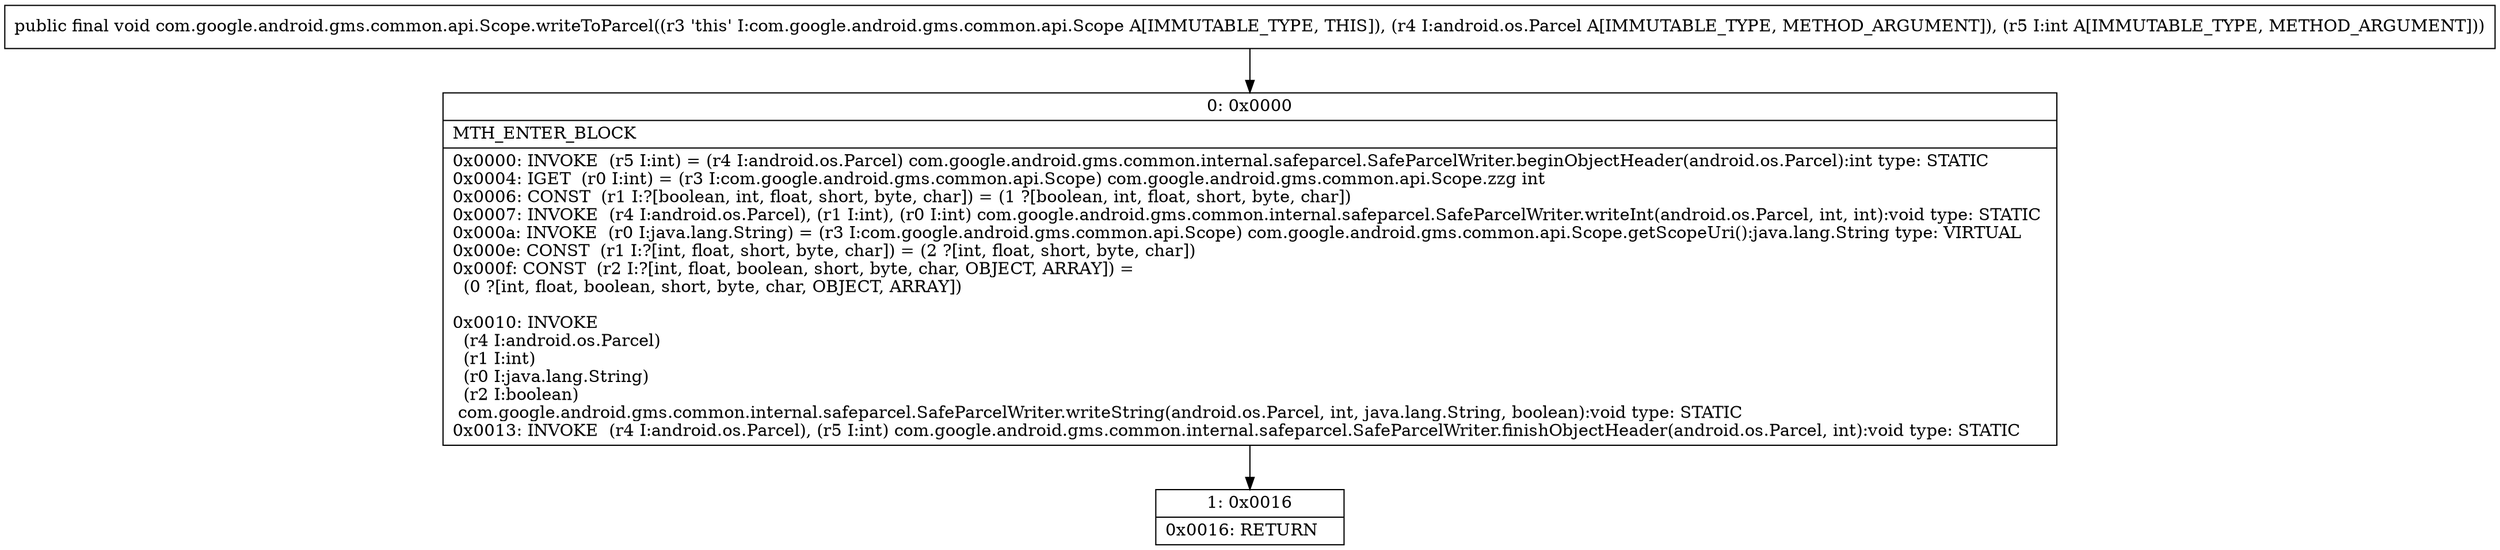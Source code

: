 digraph "CFG forcom.google.android.gms.common.api.Scope.writeToParcel(Landroid\/os\/Parcel;I)V" {
Node_0 [shape=record,label="{0\:\ 0x0000|MTH_ENTER_BLOCK\l|0x0000: INVOKE  (r5 I:int) = (r4 I:android.os.Parcel) com.google.android.gms.common.internal.safeparcel.SafeParcelWriter.beginObjectHeader(android.os.Parcel):int type: STATIC \l0x0004: IGET  (r0 I:int) = (r3 I:com.google.android.gms.common.api.Scope) com.google.android.gms.common.api.Scope.zzg int \l0x0006: CONST  (r1 I:?[boolean, int, float, short, byte, char]) = (1 ?[boolean, int, float, short, byte, char]) \l0x0007: INVOKE  (r4 I:android.os.Parcel), (r1 I:int), (r0 I:int) com.google.android.gms.common.internal.safeparcel.SafeParcelWriter.writeInt(android.os.Parcel, int, int):void type: STATIC \l0x000a: INVOKE  (r0 I:java.lang.String) = (r3 I:com.google.android.gms.common.api.Scope) com.google.android.gms.common.api.Scope.getScopeUri():java.lang.String type: VIRTUAL \l0x000e: CONST  (r1 I:?[int, float, short, byte, char]) = (2 ?[int, float, short, byte, char]) \l0x000f: CONST  (r2 I:?[int, float, boolean, short, byte, char, OBJECT, ARRAY]) = \l  (0 ?[int, float, boolean, short, byte, char, OBJECT, ARRAY])\l \l0x0010: INVOKE  \l  (r4 I:android.os.Parcel)\l  (r1 I:int)\l  (r0 I:java.lang.String)\l  (r2 I:boolean)\l com.google.android.gms.common.internal.safeparcel.SafeParcelWriter.writeString(android.os.Parcel, int, java.lang.String, boolean):void type: STATIC \l0x0013: INVOKE  (r4 I:android.os.Parcel), (r5 I:int) com.google.android.gms.common.internal.safeparcel.SafeParcelWriter.finishObjectHeader(android.os.Parcel, int):void type: STATIC \l}"];
Node_1 [shape=record,label="{1\:\ 0x0016|0x0016: RETURN   \l}"];
MethodNode[shape=record,label="{public final void com.google.android.gms.common.api.Scope.writeToParcel((r3 'this' I:com.google.android.gms.common.api.Scope A[IMMUTABLE_TYPE, THIS]), (r4 I:android.os.Parcel A[IMMUTABLE_TYPE, METHOD_ARGUMENT]), (r5 I:int A[IMMUTABLE_TYPE, METHOD_ARGUMENT])) }"];
MethodNode -> Node_0;
Node_0 -> Node_1;
}

